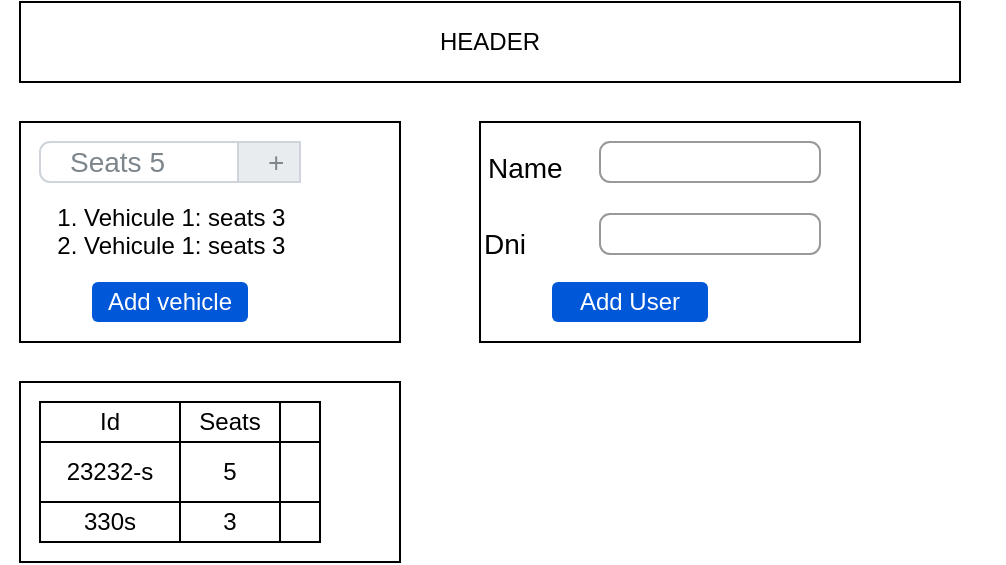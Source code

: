 <mxfile version="21.6.1" type="device" pages="3">
  <diagram name="Without Vehicles" id="J9FV5Q-yKzsRiNsetoC9">
    <mxGraphModel dx="954" dy="1843" grid="1" gridSize="10" guides="1" tooltips="1" connect="1" arrows="1" fold="1" page="1" pageScale="1" pageWidth="827" pageHeight="1169" math="0" shadow="0">
      <root>
        <mxCell id="0" />
        <mxCell id="1" parent="0" />
        <mxCell id="onoeZ1g3Xp7_SJiUdCTr-1" value="HEADER" style="rounded=0;whiteSpace=wrap;html=1;" parent="1" vertex="1">
          <mxGeometry x="160" y="-600" width="470" height="40" as="geometry" />
        </mxCell>
        <mxCell id="onoeZ1g3Xp7_SJiUdCTr-9" value="" style="rounded=0;whiteSpace=wrap;html=1;" parent="1" vertex="1">
          <mxGeometry x="160" y="-540" width="190" height="110" as="geometry" />
        </mxCell>
        <mxCell id="onoeZ1g3Xp7_SJiUdCTr-7" value="&lt;ol&gt;&lt;li&gt;Vehicule 1: seats 3&lt;/li&gt;&lt;li style=&quot;border-color: var(--border-color);&quot;&gt;Vehicule 1: seats 3&lt;/li&gt;&lt;/ol&gt;&lt;div&gt;&lt;br&gt;&lt;/div&gt;" style="text;strokeColor=none;fillColor=none;html=1;whiteSpace=wrap;verticalAlign=middle;overflow=hidden;" parent="1" vertex="1">
          <mxGeometry x="150" y="-518" width="150" height="80" as="geometry" />
        </mxCell>
        <mxCell id="onoeZ1g3Xp7_SJiUdCTr-10" value="Add vehicle" style="rounded=1;fillColor=#0057D8;strokeColor=none;html=1;whiteSpace=wrap;fontColor=#ffffff;align=center;verticalAlign=middle;fontStyle=0;fontSize=12;sketch=0;" parent="1" vertex="1">
          <mxGeometry x="196" y="-460" width="78" height="20" as="geometry" />
        </mxCell>
        <mxCell id="0WwJXNH-C8v5sjkh_pXM-1" value="" style="rounded=0;whiteSpace=wrap;html=1;" parent="1" vertex="1">
          <mxGeometry x="160" y="-410" width="190" height="90" as="geometry" />
        </mxCell>
        <mxCell id="0WwJXNH-C8v5sjkh_pXM-2" value="Seats 5" style="html=1;shadow=0;dashed=0;shape=mxgraph.bootstrap.rrect;rSize=5;strokeColor=#CED4DA;html=1;whiteSpace=wrap;fillColor=#FFFFFF;fontColor=#7D868C;align=left;spacing=15;fontSize=14;" parent="1" vertex="1">
          <mxGeometry x="170" y="-530" width="130" height="20" as="geometry" />
        </mxCell>
        <mxCell id="0WwJXNH-C8v5sjkh_pXM-3" value="+&amp;nbsp;" style="html=1;shadow=0;dashed=0;strokeColor=#CED4DA;gradientColor=inherit;fontColor=inherit;fillColor=#E9ECEF;rSize=5;perimeter=none;whiteSpace=wrap;resizeHeight=1;fontSize=14;align=left;spacing=15;" parent="0WwJXNH-C8v5sjkh_pXM-2" vertex="1">
          <mxGeometry x="1" width="31" height="20" relative="1" as="geometry">
            <mxPoint x="-31" as="offset" />
          </mxGeometry>
        </mxCell>
        <mxCell id="0WwJXNH-C8v5sjkh_pXM-20" value="" style="childLayout=tableLayout;recursiveResize=0;shadow=0;fillColor=none;" parent="1" vertex="1">
          <mxGeometry x="170" y="-400" width="140" height="70" as="geometry" />
        </mxCell>
        <mxCell id="0WwJXNH-C8v5sjkh_pXM-21" value="" style="shape=tableRow;horizontal=0;startSize=0;swimlaneHead=0;swimlaneBody=0;top=0;left=0;bottom=0;right=0;dropTarget=0;collapsible=0;recursiveResize=0;expand=0;fontStyle=0;fillColor=none;strokeColor=inherit;" parent="0WwJXNH-C8v5sjkh_pXM-20" vertex="1">
          <mxGeometry width="140" height="20" as="geometry" />
        </mxCell>
        <mxCell id="0WwJXNH-C8v5sjkh_pXM-22" value="Id" style="connectable=0;recursiveResize=0;strokeColor=inherit;fillColor=none;align=center;whiteSpace=wrap;html=1;" parent="0WwJXNH-C8v5sjkh_pXM-21" vertex="1">
          <mxGeometry width="70" height="20" as="geometry">
            <mxRectangle width="70" height="20" as="alternateBounds" />
          </mxGeometry>
        </mxCell>
        <mxCell id="0WwJXNH-C8v5sjkh_pXM-23" value="Seats" style="connectable=0;recursiveResize=0;strokeColor=inherit;fillColor=none;align=center;whiteSpace=wrap;html=1;" parent="0WwJXNH-C8v5sjkh_pXM-21" vertex="1">
          <mxGeometry x="70" width="50" height="20" as="geometry">
            <mxRectangle width="50" height="20" as="alternateBounds" />
          </mxGeometry>
        </mxCell>
        <mxCell id="0WwJXNH-C8v5sjkh_pXM-24" value="" style="connectable=0;recursiveResize=0;strokeColor=inherit;fillColor=none;align=center;whiteSpace=wrap;html=1;" parent="0WwJXNH-C8v5sjkh_pXM-21" vertex="1">
          <mxGeometry x="120" width="20" height="20" as="geometry">
            <mxRectangle width="20" height="20" as="alternateBounds" />
          </mxGeometry>
        </mxCell>
        <mxCell id="0WwJXNH-C8v5sjkh_pXM-25" style="shape=tableRow;horizontal=0;startSize=0;swimlaneHead=0;swimlaneBody=0;top=0;left=0;bottom=0;right=0;dropTarget=0;collapsible=0;recursiveResize=0;expand=0;fontStyle=0;fillColor=none;strokeColor=inherit;" parent="0WwJXNH-C8v5sjkh_pXM-20" vertex="1">
          <mxGeometry y="20" width="140" height="30" as="geometry" />
        </mxCell>
        <mxCell id="0WwJXNH-C8v5sjkh_pXM-26" value="23232-s" style="connectable=0;recursiveResize=0;strokeColor=inherit;fillColor=none;align=center;whiteSpace=wrap;html=1;" parent="0WwJXNH-C8v5sjkh_pXM-25" vertex="1">
          <mxGeometry width="70" height="30" as="geometry">
            <mxRectangle width="70" height="30" as="alternateBounds" />
          </mxGeometry>
        </mxCell>
        <mxCell id="0WwJXNH-C8v5sjkh_pXM-27" value="5" style="connectable=0;recursiveResize=0;strokeColor=inherit;fillColor=none;align=center;whiteSpace=wrap;html=1;" parent="0WwJXNH-C8v5sjkh_pXM-25" vertex="1">
          <mxGeometry x="70" width="50" height="30" as="geometry">
            <mxRectangle width="50" height="30" as="alternateBounds" />
          </mxGeometry>
        </mxCell>
        <mxCell id="0WwJXNH-C8v5sjkh_pXM-28" value="" style="connectable=0;recursiveResize=0;strokeColor=inherit;fillColor=none;align=center;whiteSpace=wrap;html=1;" parent="0WwJXNH-C8v5sjkh_pXM-25" vertex="1">
          <mxGeometry x="120" width="20" height="30" as="geometry">
            <mxRectangle width="20" height="30" as="alternateBounds" />
          </mxGeometry>
        </mxCell>
        <mxCell id="0WwJXNH-C8v5sjkh_pXM-29" style="shape=tableRow;horizontal=0;startSize=0;swimlaneHead=0;swimlaneBody=0;top=0;left=0;bottom=0;right=0;dropTarget=0;collapsible=0;recursiveResize=0;expand=0;fontStyle=0;fillColor=none;strokeColor=inherit;" parent="0WwJXNH-C8v5sjkh_pXM-20" vertex="1">
          <mxGeometry y="50" width="140" height="20" as="geometry" />
        </mxCell>
        <mxCell id="0WwJXNH-C8v5sjkh_pXM-30" value="330s" style="connectable=0;recursiveResize=0;strokeColor=inherit;fillColor=none;align=center;whiteSpace=wrap;html=1;" parent="0WwJXNH-C8v5sjkh_pXM-29" vertex="1">
          <mxGeometry width="70" height="20" as="geometry">
            <mxRectangle width="70" height="20" as="alternateBounds" />
          </mxGeometry>
        </mxCell>
        <mxCell id="0WwJXNH-C8v5sjkh_pXM-31" value="3" style="connectable=0;recursiveResize=0;strokeColor=inherit;fillColor=none;align=center;whiteSpace=wrap;html=1;" parent="0WwJXNH-C8v5sjkh_pXM-29" vertex="1">
          <mxGeometry x="70" width="50" height="20" as="geometry">
            <mxRectangle width="50" height="20" as="alternateBounds" />
          </mxGeometry>
        </mxCell>
        <mxCell id="0WwJXNH-C8v5sjkh_pXM-32" value="" style="connectable=0;recursiveResize=0;strokeColor=inherit;fillColor=none;align=center;whiteSpace=wrap;html=1;" parent="0WwJXNH-C8v5sjkh_pXM-29" vertex="1">
          <mxGeometry x="120" width="20" height="20" as="geometry">
            <mxRectangle width="20" height="20" as="alternateBounds" />
          </mxGeometry>
        </mxCell>
        <mxCell id="0WwJXNH-C8v5sjkh_pXM-49" value="" style="rounded=0;whiteSpace=wrap;html=1;" parent="1" vertex="1">
          <mxGeometry x="390" y="-540" width="190" height="110" as="geometry" />
        </mxCell>
        <mxCell id="0WwJXNH-C8v5sjkh_pXM-51" value="Add User" style="rounded=1;fillColor=#0057D8;strokeColor=none;html=1;whiteSpace=wrap;fontColor=#ffffff;align=center;verticalAlign=middle;fontStyle=0;fontSize=12;sketch=0;" parent="1" vertex="1">
          <mxGeometry x="426" y="-460" width="78" height="20" as="geometry" />
        </mxCell>
        <mxCell id="0WwJXNH-C8v5sjkh_pXM-56" value="Name" style="fillColor=none;strokeColor=none;align=left;fontSize=14;" parent="1" vertex="1">
          <mxGeometry width="260" height="40" relative="1" as="geometry">
            <mxPoint x="392" y="-538" as="offset" />
          </mxGeometry>
        </mxCell>
        <mxCell id="0WwJXNH-C8v5sjkh_pXM-57" value="" style="html=1;shadow=0;dashed=0;shape=mxgraph.bootstrap.rrect;rSize=5;fillColor=none;strokeColor=#999999;align=left;spacing=15;fontSize=14;fontColor=#6C767D;" parent="1" vertex="1">
          <mxGeometry width="110" height="20" relative="1" as="geometry">
            <mxPoint x="450" y="-530" as="offset" />
          </mxGeometry>
        </mxCell>
        <mxCell id="0WwJXNH-C8v5sjkh_pXM-63" value="Dni" style="fillColor=none;strokeColor=none;align=left;fontSize=14;" parent="1" vertex="1">
          <mxGeometry x="390" y="-500" width="260" height="40" as="geometry" />
        </mxCell>
        <mxCell id="0WwJXNH-C8v5sjkh_pXM-64" value="" style="html=1;shadow=0;dashed=0;shape=mxgraph.bootstrap.rrect;rSize=5;fillColor=none;strokeColor=#999999;align=left;spacing=15;fontSize=14;fontColor=#6C767D;" parent="1" vertex="1">
          <mxGeometry x="450" y="-494" width="110" height="20" as="geometry" />
        </mxCell>
      </root>
    </mxGraphModel>
  </diagram>
  <diagram id="tteUqQGXgHDEBeUutE8B" name="Vehicles">
    <mxGraphModel dx="954" dy="1843" grid="1" gridSize="10" guides="1" tooltips="1" connect="1" arrows="1" fold="1" page="1" pageScale="1" pageWidth="827" pageHeight="1169" math="0" shadow="0">
      <root>
        <mxCell id="0" />
        <mxCell id="1" parent="0" />
        <mxCell id="gwULTbV4L06iyOphAb6I-1" value="HEADER" style="rounded=0;whiteSpace=wrap;html=1;" parent="1" vertex="1">
          <mxGeometry x="160" y="-600" width="470" height="40" as="geometry" />
        </mxCell>
        <mxCell id="gwULTbV4L06iyOphAb6I-5" value="" style="rounded=0;whiteSpace=wrap;html=1;" parent="1" vertex="1">
          <mxGeometry x="160" y="-538" width="190" height="90" as="geometry" />
        </mxCell>
        <mxCell id="gwULTbV4L06iyOphAb6I-8" value="" style="childLayout=tableLayout;recursiveResize=0;shadow=0;fillColor=none;" parent="1" vertex="1">
          <mxGeometry x="170" y="-528" width="140" height="70" as="geometry" />
        </mxCell>
        <mxCell id="gwULTbV4L06iyOphAb6I-9" value="" style="shape=tableRow;horizontal=0;startSize=0;swimlaneHead=0;swimlaneBody=0;top=0;left=0;bottom=0;right=0;dropTarget=0;collapsible=0;recursiveResize=0;expand=0;fontStyle=0;fillColor=none;strokeColor=inherit;" parent="gwULTbV4L06iyOphAb6I-8" vertex="1">
          <mxGeometry width="140" height="20" as="geometry" />
        </mxCell>
        <mxCell id="gwULTbV4L06iyOphAb6I-10" value="Id" style="connectable=0;recursiveResize=0;strokeColor=inherit;fillColor=none;align=center;whiteSpace=wrap;html=1;" parent="gwULTbV4L06iyOphAb6I-9" vertex="1">
          <mxGeometry width="70" height="20" as="geometry">
            <mxRectangle width="70" height="20" as="alternateBounds" />
          </mxGeometry>
        </mxCell>
        <mxCell id="gwULTbV4L06iyOphAb6I-11" value="Seats" style="connectable=0;recursiveResize=0;strokeColor=inherit;fillColor=none;align=center;whiteSpace=wrap;html=1;" parent="gwULTbV4L06iyOphAb6I-9" vertex="1">
          <mxGeometry x="70" width="50" height="20" as="geometry">
            <mxRectangle width="50" height="20" as="alternateBounds" />
          </mxGeometry>
        </mxCell>
        <mxCell id="gwULTbV4L06iyOphAb6I-12" value="" style="connectable=0;recursiveResize=0;strokeColor=inherit;fillColor=none;align=center;whiteSpace=wrap;html=1;" parent="gwULTbV4L06iyOphAb6I-9" vertex="1">
          <mxGeometry x="120" width="20" height="20" as="geometry">
            <mxRectangle width="20" height="20" as="alternateBounds" />
          </mxGeometry>
        </mxCell>
        <mxCell id="gwULTbV4L06iyOphAb6I-13" style="shape=tableRow;horizontal=0;startSize=0;swimlaneHead=0;swimlaneBody=0;top=0;left=0;bottom=0;right=0;dropTarget=0;collapsible=0;recursiveResize=0;expand=0;fontStyle=0;fillColor=none;strokeColor=inherit;" parent="gwULTbV4L06iyOphAb6I-8" vertex="1">
          <mxGeometry y="20" width="140" height="30" as="geometry" />
        </mxCell>
        <mxCell id="gwULTbV4L06iyOphAb6I-14" value="23232-s" style="connectable=0;recursiveResize=0;strokeColor=inherit;fillColor=none;align=center;whiteSpace=wrap;html=1;" parent="gwULTbV4L06iyOphAb6I-13" vertex="1">
          <mxGeometry width="70" height="30" as="geometry">
            <mxRectangle width="70" height="30" as="alternateBounds" />
          </mxGeometry>
        </mxCell>
        <mxCell id="gwULTbV4L06iyOphAb6I-15" value="5" style="connectable=0;recursiveResize=0;strokeColor=inherit;fillColor=none;align=center;whiteSpace=wrap;html=1;" parent="gwULTbV4L06iyOphAb6I-13" vertex="1">
          <mxGeometry x="70" width="50" height="30" as="geometry">
            <mxRectangle width="50" height="30" as="alternateBounds" />
          </mxGeometry>
        </mxCell>
        <mxCell id="gwULTbV4L06iyOphAb6I-16" value="" style="connectable=0;recursiveResize=0;strokeColor=inherit;fillColor=none;align=center;whiteSpace=wrap;html=1;" parent="gwULTbV4L06iyOphAb6I-13" vertex="1">
          <mxGeometry x="120" width="20" height="30" as="geometry">
            <mxRectangle width="20" height="30" as="alternateBounds" />
          </mxGeometry>
        </mxCell>
        <mxCell id="gwULTbV4L06iyOphAb6I-17" style="shape=tableRow;horizontal=0;startSize=0;swimlaneHead=0;swimlaneBody=0;top=0;left=0;bottom=0;right=0;dropTarget=0;collapsible=0;recursiveResize=0;expand=0;fontStyle=0;fillColor=none;strokeColor=inherit;" parent="gwULTbV4L06iyOphAb6I-8" vertex="1">
          <mxGeometry y="50" width="140" height="20" as="geometry" />
        </mxCell>
        <mxCell id="gwULTbV4L06iyOphAb6I-18" value="330s" style="connectable=0;recursiveResize=0;strokeColor=inherit;fillColor=none;align=center;whiteSpace=wrap;html=1;" parent="gwULTbV4L06iyOphAb6I-17" vertex="1">
          <mxGeometry width="70" height="20" as="geometry">
            <mxRectangle width="70" height="20" as="alternateBounds" />
          </mxGeometry>
        </mxCell>
        <mxCell id="gwULTbV4L06iyOphAb6I-19" value="3" style="connectable=0;recursiveResize=0;strokeColor=inherit;fillColor=none;align=center;whiteSpace=wrap;html=1;" parent="gwULTbV4L06iyOphAb6I-17" vertex="1">
          <mxGeometry x="70" width="50" height="20" as="geometry">
            <mxRectangle width="50" height="20" as="alternateBounds" />
          </mxGeometry>
        </mxCell>
        <mxCell id="gwULTbV4L06iyOphAb6I-20" value="" style="connectable=0;recursiveResize=0;strokeColor=inherit;fillColor=none;align=center;whiteSpace=wrap;html=1;" parent="gwULTbV4L06iyOphAb6I-17" vertex="1">
          <mxGeometry x="120" width="20" height="20" as="geometry">
            <mxRectangle width="20" height="20" as="alternateBounds" />
          </mxGeometry>
        </mxCell>
        <mxCell id="gwULTbV4L06iyOphAb6I-21" value="" style="rounded=0;whiteSpace=wrap;html=1;" parent="1" vertex="1">
          <mxGeometry x="390" y="-540" width="190" height="110" as="geometry" />
        </mxCell>
        <mxCell id="gwULTbV4L06iyOphAb6I-22" value="Add User" style="rounded=1;fillColor=#0057D8;strokeColor=none;html=1;whiteSpace=wrap;fontColor=#ffffff;align=center;verticalAlign=middle;fontStyle=0;fontSize=12;sketch=0;" parent="1" vertex="1">
          <mxGeometry x="426" y="-460" width="78" height="20" as="geometry" />
        </mxCell>
        <mxCell id="gwULTbV4L06iyOphAb6I-23" value="Name" style="fillColor=none;strokeColor=none;align=left;fontSize=14;" parent="1" vertex="1">
          <mxGeometry x="399" y="-538" width="260" height="40" as="geometry" />
        </mxCell>
        <mxCell id="gwULTbV4L06iyOphAb6I-24" value="" style="html=1;shadow=0;dashed=0;shape=mxgraph.bootstrap.rrect;rSize=5;fillColor=none;strokeColor=#999999;align=left;spacing=15;fontSize=14;fontColor=#6C767D;" parent="1" vertex="1">
          <mxGeometry x="450" y="-530" width="110" height="20" as="geometry" />
        </mxCell>
        <mxCell id="gwULTbV4L06iyOphAb6I-25" value="Dni" style="fillColor=none;strokeColor=none;align=left;fontSize=14;" parent="1" vertex="1">
          <mxGeometry x="402" y="-500" width="260" height="40" as="geometry" />
        </mxCell>
        <mxCell id="gwULTbV4L06iyOphAb6I-26" value="" style="html=1;shadow=0;dashed=0;shape=mxgraph.bootstrap.rrect;rSize=5;fillColor=none;strokeColor=#999999;align=left;spacing=15;fontSize=14;fontColor=#6C767D;" parent="1" vertex="1">
          <mxGeometry x="450" y="-494" width="110" height="20" as="geometry" />
        </mxCell>
        <mxCell id="7nksNQtegdlZKZPUjJCk-1" value="" style="rounded=0;whiteSpace=wrap;html=1;" vertex="1" parent="1">
          <mxGeometry x="160" y="-420" width="190" height="90" as="geometry" />
        </mxCell>
        <mxCell id="7nksNQtegdlZKZPUjJCk-2" value="" style="childLayout=tableLayout;recursiveResize=0;shadow=0;fillColor=none;" vertex="1" parent="1">
          <mxGeometry x="170" y="-410" width="140" height="70" as="geometry" />
        </mxCell>
        <mxCell id="7nksNQtegdlZKZPUjJCk-3" value="" style="shape=tableRow;horizontal=0;startSize=0;swimlaneHead=0;swimlaneBody=0;top=0;left=0;bottom=0;right=0;dropTarget=0;collapsible=0;recursiveResize=0;expand=0;fontStyle=0;fillColor=none;strokeColor=inherit;" vertex="1" parent="7nksNQtegdlZKZPUjJCk-2">
          <mxGeometry width="140" height="20" as="geometry" />
        </mxCell>
        <mxCell id="7nksNQtegdlZKZPUjJCk-4" value="Id" style="connectable=0;recursiveResize=0;strokeColor=inherit;fillColor=none;align=center;whiteSpace=wrap;html=1;" vertex="1" parent="7nksNQtegdlZKZPUjJCk-3">
          <mxGeometry width="70" height="20" as="geometry">
            <mxRectangle width="70" height="20" as="alternateBounds" />
          </mxGeometry>
        </mxCell>
        <mxCell id="7nksNQtegdlZKZPUjJCk-5" value="Seats" style="connectable=0;recursiveResize=0;strokeColor=inherit;fillColor=none;align=center;whiteSpace=wrap;html=1;" vertex="1" parent="7nksNQtegdlZKZPUjJCk-3">
          <mxGeometry x="70" width="50" height="20" as="geometry">
            <mxRectangle width="50" height="20" as="alternateBounds" />
          </mxGeometry>
        </mxCell>
        <mxCell id="7nksNQtegdlZKZPUjJCk-6" value="" style="connectable=0;recursiveResize=0;strokeColor=inherit;fillColor=none;align=center;whiteSpace=wrap;html=1;" vertex="1" parent="7nksNQtegdlZKZPUjJCk-3">
          <mxGeometry x="120" width="20" height="20" as="geometry">
            <mxRectangle width="20" height="20" as="alternateBounds" />
          </mxGeometry>
        </mxCell>
        <mxCell id="7nksNQtegdlZKZPUjJCk-7" style="shape=tableRow;horizontal=0;startSize=0;swimlaneHead=0;swimlaneBody=0;top=0;left=0;bottom=0;right=0;dropTarget=0;collapsible=0;recursiveResize=0;expand=0;fontStyle=0;fillColor=none;strokeColor=inherit;" vertex="1" parent="7nksNQtegdlZKZPUjJCk-2">
          <mxGeometry y="20" width="140" height="30" as="geometry" />
        </mxCell>
        <mxCell id="7nksNQtegdlZKZPUjJCk-8" value="23232-s" style="connectable=0;recursiveResize=0;strokeColor=inherit;fillColor=none;align=center;whiteSpace=wrap;html=1;" vertex="1" parent="7nksNQtegdlZKZPUjJCk-7">
          <mxGeometry width="70" height="30" as="geometry">
            <mxRectangle width="70" height="30" as="alternateBounds" />
          </mxGeometry>
        </mxCell>
        <mxCell id="7nksNQtegdlZKZPUjJCk-9" value="5" style="connectable=0;recursiveResize=0;strokeColor=inherit;fillColor=none;align=center;whiteSpace=wrap;html=1;" vertex="1" parent="7nksNQtegdlZKZPUjJCk-7">
          <mxGeometry x="70" width="50" height="30" as="geometry">
            <mxRectangle width="50" height="30" as="alternateBounds" />
          </mxGeometry>
        </mxCell>
        <mxCell id="7nksNQtegdlZKZPUjJCk-10" value="" style="connectable=0;recursiveResize=0;strokeColor=inherit;fillColor=none;align=center;whiteSpace=wrap;html=1;" vertex="1" parent="7nksNQtegdlZKZPUjJCk-7">
          <mxGeometry x="120" width="20" height="30" as="geometry">
            <mxRectangle width="20" height="30" as="alternateBounds" />
          </mxGeometry>
        </mxCell>
        <mxCell id="7nksNQtegdlZKZPUjJCk-11" style="shape=tableRow;horizontal=0;startSize=0;swimlaneHead=0;swimlaneBody=0;top=0;left=0;bottom=0;right=0;dropTarget=0;collapsible=0;recursiveResize=0;expand=0;fontStyle=0;fillColor=none;strokeColor=inherit;" vertex="1" parent="7nksNQtegdlZKZPUjJCk-2">
          <mxGeometry y="50" width="140" height="20" as="geometry" />
        </mxCell>
        <mxCell id="7nksNQtegdlZKZPUjJCk-12" value="330s" style="connectable=0;recursiveResize=0;strokeColor=inherit;fillColor=none;align=center;whiteSpace=wrap;html=1;" vertex="1" parent="7nksNQtegdlZKZPUjJCk-11">
          <mxGeometry width="70" height="20" as="geometry">
            <mxRectangle width="70" height="20" as="alternateBounds" />
          </mxGeometry>
        </mxCell>
        <mxCell id="7nksNQtegdlZKZPUjJCk-13" value="3" style="connectable=0;recursiveResize=0;strokeColor=inherit;fillColor=none;align=center;whiteSpace=wrap;html=1;" vertex="1" parent="7nksNQtegdlZKZPUjJCk-11">
          <mxGeometry x="70" width="50" height="20" as="geometry">
            <mxRectangle width="50" height="20" as="alternateBounds" />
          </mxGeometry>
        </mxCell>
        <mxCell id="7nksNQtegdlZKZPUjJCk-14" value="" style="connectable=0;recursiveResize=0;strokeColor=inherit;fillColor=none;align=center;whiteSpace=wrap;html=1;" vertex="1" parent="7nksNQtegdlZKZPUjJCk-11">
          <mxGeometry x="120" width="20" height="20" as="geometry">
            <mxRectangle width="20" height="20" as="alternateBounds" />
          </mxGeometry>
        </mxCell>
      </root>
    </mxGraphModel>
  </diagram>
  <diagram id="sqCMHScJ9uI-sFJ8V6JY" name="Carmen option">
    <mxGraphModel dx="954" dy="1843" grid="1" gridSize="10" guides="1" tooltips="1" connect="1" arrows="1" fold="1" page="1" pageScale="1" pageWidth="827" pageHeight="1169" math="0" shadow="0">
      <root>
        <mxCell id="0" />
        <mxCell id="1" parent="0" />
        <mxCell id="Rhu1fyq4qQlrlemxsFGn-1" value="HEADER" style="rounded=0;whiteSpace=wrap;html=1;" vertex="1" parent="1">
          <mxGeometry x="160" y="-600" width="470" height="40" as="geometry" />
        </mxCell>
        <mxCell id="Rhu1fyq4qQlrlemxsFGn-2" value="" style="rounded=0;whiteSpace=wrap;html=1;" vertex="1" parent="1">
          <mxGeometry x="160" y="-540" width="190" height="110" as="geometry" />
        </mxCell>
        <mxCell id="Rhu1fyq4qQlrlemxsFGn-3" value="&lt;ol&gt;&lt;li&gt;Vehicule 1: seats 3&lt;/li&gt;&lt;li style=&quot;border-color: var(--border-color);&quot;&gt;Vehicule 1: seats 3&lt;/li&gt;&lt;/ol&gt;&lt;div&gt;&lt;br&gt;&lt;/div&gt;" style="text;strokeColor=none;fillColor=none;html=1;whiteSpace=wrap;verticalAlign=middle;overflow=hidden;" vertex="1" parent="1">
          <mxGeometry x="150" y="-518" width="150" height="80" as="geometry" />
        </mxCell>
        <mxCell id="Rhu1fyq4qQlrlemxsFGn-4" value="Add vehicle" style="rounded=1;fillColor=#0057D8;strokeColor=none;html=1;whiteSpace=wrap;fontColor=#ffffff;align=center;verticalAlign=middle;fontStyle=0;fontSize=12;sketch=0;" vertex="1" parent="1">
          <mxGeometry x="196" y="-460" width="78" height="20" as="geometry" />
        </mxCell>
        <mxCell id="Rhu1fyq4qQlrlemxsFGn-6" value="Seats 5" style="html=1;shadow=0;dashed=0;shape=mxgraph.bootstrap.rrect;rSize=5;strokeColor=#CED4DA;html=1;whiteSpace=wrap;fillColor=#FFFFFF;fontColor=#7D868C;align=left;spacing=15;fontSize=14;" vertex="1" parent="1">
          <mxGeometry x="170" y="-530" width="130" height="20" as="geometry" />
        </mxCell>
        <mxCell id="Rhu1fyq4qQlrlemxsFGn-7" value="+&amp;nbsp;" style="html=1;shadow=0;dashed=0;strokeColor=#CED4DA;gradientColor=inherit;fontColor=inherit;fillColor=#E9ECEF;rSize=5;perimeter=none;whiteSpace=wrap;resizeHeight=1;fontSize=14;align=left;spacing=15;" vertex="1" parent="Rhu1fyq4qQlrlemxsFGn-6">
          <mxGeometry x="1" width="31" height="20" relative="1" as="geometry">
            <mxPoint x="-31" as="offset" />
          </mxGeometry>
        </mxCell>
        <mxCell id="Rhu1fyq4qQlrlemxsFGn-27" value="" style="rounded=0;whiteSpace=wrap;html=1;" vertex="1" parent="1">
          <mxGeometry x="10" y="-400" width="740" height="30" as="geometry" />
        </mxCell>
        <mxCell id="Rhu1fyq4qQlrlemxsFGn-28" value="HEADER" style="rounded=0;whiteSpace=wrap;html=1;" vertex="1" parent="1">
          <mxGeometry x="170" y="-340" width="470" height="40" as="geometry" />
        </mxCell>
        <mxCell id="Rhu1fyq4qQlrlemxsFGn-32" value="" style="rounded=0;whiteSpace=wrap;html=1;" vertex="1" parent="1">
          <mxGeometry x="460" y="-278" width="190" height="90" as="geometry" />
        </mxCell>
        <mxCell id="Rhu1fyq4qQlrlemxsFGn-35" value="" style="childLayout=tableLayout;recursiveResize=0;shadow=0;fillColor=none;" vertex="1" parent="1">
          <mxGeometry x="470" y="-268" width="140" height="70" as="geometry" />
        </mxCell>
        <mxCell id="Rhu1fyq4qQlrlemxsFGn-36" value="" style="shape=tableRow;horizontal=0;startSize=0;swimlaneHead=0;swimlaneBody=0;top=0;left=0;bottom=0;right=0;dropTarget=0;collapsible=0;recursiveResize=0;expand=0;fontStyle=0;fillColor=none;strokeColor=inherit;" vertex="1" parent="Rhu1fyq4qQlrlemxsFGn-35">
          <mxGeometry width="140" height="20" as="geometry" />
        </mxCell>
        <mxCell id="Rhu1fyq4qQlrlemxsFGn-37" value="Id" style="connectable=0;recursiveResize=0;strokeColor=inherit;fillColor=none;align=center;whiteSpace=wrap;html=1;" vertex="1" parent="Rhu1fyq4qQlrlemxsFGn-36">
          <mxGeometry width="70" height="20" as="geometry">
            <mxRectangle width="70" height="20" as="alternateBounds" />
          </mxGeometry>
        </mxCell>
        <mxCell id="Rhu1fyq4qQlrlemxsFGn-38" value="Seats" style="connectable=0;recursiveResize=0;strokeColor=inherit;fillColor=none;align=center;whiteSpace=wrap;html=1;" vertex="1" parent="Rhu1fyq4qQlrlemxsFGn-36">
          <mxGeometry x="70" width="50" height="20" as="geometry">
            <mxRectangle width="50" height="20" as="alternateBounds" />
          </mxGeometry>
        </mxCell>
        <mxCell id="Rhu1fyq4qQlrlemxsFGn-39" value="" style="connectable=0;recursiveResize=0;strokeColor=inherit;fillColor=none;align=center;whiteSpace=wrap;html=1;" vertex="1" parent="Rhu1fyq4qQlrlemxsFGn-36">
          <mxGeometry x="120" width="20" height="20" as="geometry">
            <mxRectangle width="20" height="20" as="alternateBounds" />
          </mxGeometry>
        </mxCell>
        <mxCell id="Rhu1fyq4qQlrlemxsFGn-40" style="shape=tableRow;horizontal=0;startSize=0;swimlaneHead=0;swimlaneBody=0;top=0;left=0;bottom=0;right=0;dropTarget=0;collapsible=0;recursiveResize=0;expand=0;fontStyle=0;fillColor=none;strokeColor=inherit;" vertex="1" parent="Rhu1fyq4qQlrlemxsFGn-35">
          <mxGeometry y="20" width="140" height="30" as="geometry" />
        </mxCell>
        <mxCell id="Rhu1fyq4qQlrlemxsFGn-41" value="23232-s" style="connectable=0;recursiveResize=0;strokeColor=inherit;fillColor=none;align=center;whiteSpace=wrap;html=1;" vertex="1" parent="Rhu1fyq4qQlrlemxsFGn-40">
          <mxGeometry width="70" height="30" as="geometry">
            <mxRectangle width="70" height="30" as="alternateBounds" />
          </mxGeometry>
        </mxCell>
        <mxCell id="Rhu1fyq4qQlrlemxsFGn-42" value="5" style="connectable=0;recursiveResize=0;strokeColor=inherit;fillColor=none;align=center;whiteSpace=wrap;html=1;" vertex="1" parent="Rhu1fyq4qQlrlemxsFGn-40">
          <mxGeometry x="70" width="50" height="30" as="geometry">
            <mxRectangle width="50" height="30" as="alternateBounds" />
          </mxGeometry>
        </mxCell>
        <mxCell id="Rhu1fyq4qQlrlemxsFGn-43" value="" style="connectable=0;recursiveResize=0;strokeColor=inherit;fillColor=none;align=center;whiteSpace=wrap;html=1;" vertex="1" parent="Rhu1fyq4qQlrlemxsFGn-40">
          <mxGeometry x="120" width="20" height="30" as="geometry">
            <mxRectangle width="20" height="30" as="alternateBounds" />
          </mxGeometry>
        </mxCell>
        <mxCell id="Rhu1fyq4qQlrlemxsFGn-44" style="shape=tableRow;horizontal=0;startSize=0;swimlaneHead=0;swimlaneBody=0;top=0;left=0;bottom=0;right=0;dropTarget=0;collapsible=0;recursiveResize=0;expand=0;fontStyle=0;fillColor=none;strokeColor=inherit;" vertex="1" parent="Rhu1fyq4qQlrlemxsFGn-35">
          <mxGeometry y="50" width="140" height="20" as="geometry" />
        </mxCell>
        <mxCell id="Rhu1fyq4qQlrlemxsFGn-45" value="330s" style="connectable=0;recursiveResize=0;strokeColor=inherit;fillColor=none;align=center;whiteSpace=wrap;html=1;" vertex="1" parent="Rhu1fyq4qQlrlemxsFGn-44">
          <mxGeometry width="70" height="20" as="geometry">
            <mxRectangle width="70" height="20" as="alternateBounds" />
          </mxGeometry>
        </mxCell>
        <mxCell id="Rhu1fyq4qQlrlemxsFGn-46" value="3" style="connectable=0;recursiveResize=0;strokeColor=inherit;fillColor=none;align=center;whiteSpace=wrap;html=1;" vertex="1" parent="Rhu1fyq4qQlrlemxsFGn-44">
          <mxGeometry x="70" width="50" height="20" as="geometry">
            <mxRectangle width="50" height="20" as="alternateBounds" />
          </mxGeometry>
        </mxCell>
        <mxCell id="Rhu1fyq4qQlrlemxsFGn-47" value="" style="connectable=0;recursiveResize=0;strokeColor=inherit;fillColor=none;align=center;whiteSpace=wrap;html=1;" vertex="1" parent="Rhu1fyq4qQlrlemxsFGn-44">
          <mxGeometry x="120" width="20" height="20" as="geometry">
            <mxRectangle width="20" height="20" as="alternateBounds" />
          </mxGeometry>
        </mxCell>
        <mxCell id="Rhu1fyq4qQlrlemxsFGn-48" value="" style="rounded=0;whiteSpace=wrap;html=1;" vertex="1" parent="1">
          <mxGeometry x="170" y="-290" width="190" height="110" as="geometry" />
        </mxCell>
        <mxCell id="Rhu1fyq4qQlrlemxsFGn-49" value="Add User" style="rounded=1;fillColor=#0057D8;strokeColor=none;html=1;whiteSpace=wrap;fontColor=#ffffff;align=center;verticalAlign=middle;fontStyle=0;fontSize=12;sketch=0;" vertex="1" parent="1">
          <mxGeometry x="206" y="-210" width="78" height="20" as="geometry" />
        </mxCell>
        <mxCell id="Rhu1fyq4qQlrlemxsFGn-50" value="Name" style="fillColor=none;strokeColor=none;align=left;fontSize=14;" vertex="1" parent="1">
          <mxGeometry x="180" y="-280" width="260" height="40" as="geometry" />
        </mxCell>
        <mxCell id="Rhu1fyq4qQlrlemxsFGn-51" value="" style="html=1;shadow=0;dashed=0;shape=mxgraph.bootstrap.rrect;rSize=5;fillColor=none;strokeColor=#999999;align=left;spacing=15;fontSize=14;fontColor=#6C767D;" vertex="1" parent="1">
          <mxGeometry x="230" y="-280" width="110" height="20" as="geometry" />
        </mxCell>
        <mxCell id="Rhu1fyq4qQlrlemxsFGn-52" value="Dni" style="fillColor=none;strokeColor=none;align=left;fontSize=14;" vertex="1" parent="1">
          <mxGeometry x="180" y="-252" width="260" height="40" as="geometry" />
        </mxCell>
        <mxCell id="Rhu1fyq4qQlrlemxsFGn-53" value="" style="html=1;shadow=0;dashed=0;shape=mxgraph.bootstrap.rrect;rSize=5;fillColor=none;strokeColor=#999999;align=left;spacing=15;fontSize=14;fontColor=#6C767D;" vertex="1" parent="1">
          <mxGeometry x="230" y="-244" width="110" height="20" as="geometry" />
        </mxCell>
        <mxCell id="Rhu1fyq4qQlrlemxsFGn-54" value="" style="rounded=0;whiteSpace=wrap;html=1;" vertex="1" parent="1">
          <mxGeometry x="160" y="-140" width="260" height="90" as="geometry" />
        </mxCell>
        <mxCell id="Rhu1fyq4qQlrlemxsFGn-55" value="" style="childLayout=tableLayout;recursiveResize=0;shadow=0;fillColor=none;" vertex="1" parent="1">
          <mxGeometry x="170" y="-130" width="200" height="70" as="geometry" />
        </mxCell>
        <mxCell id="Rhu1fyq4qQlrlemxsFGn-56" value="" style="shape=tableRow;horizontal=0;startSize=0;swimlaneHead=0;swimlaneBody=0;top=0;left=0;bottom=0;right=0;dropTarget=0;collapsible=0;recursiveResize=0;expand=0;fontStyle=0;fillColor=none;strokeColor=inherit;" vertex="1" parent="Rhu1fyq4qQlrlemxsFGn-55">
          <mxGeometry width="200" height="20" as="geometry" />
        </mxCell>
        <mxCell id="Rhu1fyq4qQlrlemxsFGn-57" value="Id" style="connectable=0;recursiveResize=0;strokeColor=inherit;fillColor=none;align=center;whiteSpace=wrap;html=1;" vertex="1" parent="Rhu1fyq4qQlrlemxsFGn-56">
          <mxGeometry width="70" height="20" as="geometry">
            <mxRectangle width="70" height="20" as="alternateBounds" />
          </mxGeometry>
        </mxCell>
        <mxCell id="Rhu1fyq4qQlrlemxsFGn-58" value="Nombre" style="connectable=0;recursiveResize=0;strokeColor=inherit;fillColor=none;align=center;whiteSpace=wrap;html=1;" vertex="1" parent="Rhu1fyq4qQlrlemxsFGn-56">
          <mxGeometry x="70" width="50" height="20" as="geometry">
            <mxRectangle width="50" height="20" as="alternateBounds" />
          </mxGeometry>
        </mxCell>
        <mxCell id="Rhu1fyq4qQlrlemxsFGn-59" value="Rent" style="connectable=0;recursiveResize=0;strokeColor=inherit;fillColor=none;align=center;whiteSpace=wrap;html=1;" vertex="1" parent="Rhu1fyq4qQlrlemxsFGn-56">
          <mxGeometry x="120" width="80" height="20" as="geometry">
            <mxRectangle width="80" height="20" as="alternateBounds" />
          </mxGeometry>
        </mxCell>
        <mxCell id="Rhu1fyq4qQlrlemxsFGn-60" style="shape=tableRow;horizontal=0;startSize=0;swimlaneHead=0;swimlaneBody=0;top=0;left=0;bottom=0;right=0;dropTarget=0;collapsible=0;recursiveResize=0;expand=0;fontStyle=0;fillColor=none;strokeColor=inherit;" vertex="1" parent="Rhu1fyq4qQlrlemxsFGn-55">
          <mxGeometry y="20" width="200" height="30" as="geometry" />
        </mxCell>
        <mxCell id="Rhu1fyq4qQlrlemxsFGn-61" value="23232-s" style="connectable=0;recursiveResize=0;strokeColor=inherit;fillColor=none;align=center;whiteSpace=wrap;html=1;" vertex="1" parent="Rhu1fyq4qQlrlemxsFGn-60">
          <mxGeometry width="70" height="30" as="geometry">
            <mxRectangle width="70" height="30" as="alternateBounds" />
          </mxGeometry>
        </mxCell>
        <mxCell id="Rhu1fyq4qQlrlemxsFGn-62" value="Jaua" style="connectable=0;recursiveResize=0;strokeColor=inherit;fillColor=none;align=center;whiteSpace=wrap;html=1;" vertex="1" parent="Rhu1fyq4qQlrlemxsFGn-60">
          <mxGeometry x="70" width="50" height="30" as="geometry">
            <mxRectangle width="50" height="30" as="alternateBounds" />
          </mxGeometry>
        </mxCell>
        <mxCell id="Rhu1fyq4qQlrlemxsFGn-63" value="3 seats" style="connectable=0;recursiveResize=0;strokeColor=inherit;fillColor=none;align=center;whiteSpace=wrap;html=1;" vertex="1" parent="Rhu1fyq4qQlrlemxsFGn-60">
          <mxGeometry x="120" width="80" height="30" as="geometry">
            <mxRectangle width="80" height="30" as="alternateBounds" />
          </mxGeometry>
        </mxCell>
        <mxCell id="Rhu1fyq4qQlrlemxsFGn-64" style="shape=tableRow;horizontal=0;startSize=0;swimlaneHead=0;swimlaneBody=0;top=0;left=0;bottom=0;right=0;dropTarget=0;collapsible=0;recursiveResize=0;expand=0;fontStyle=0;fillColor=none;strokeColor=inherit;" vertex="1" parent="Rhu1fyq4qQlrlemxsFGn-55">
          <mxGeometry y="50" width="200" height="20" as="geometry" />
        </mxCell>
        <mxCell id="Rhu1fyq4qQlrlemxsFGn-65" value="330s" style="connectable=0;recursiveResize=0;strokeColor=inherit;fillColor=none;align=center;whiteSpace=wrap;html=1;" vertex="1" parent="Rhu1fyq4qQlrlemxsFGn-64">
          <mxGeometry width="70" height="20" as="geometry">
            <mxRectangle width="70" height="20" as="alternateBounds" />
          </mxGeometry>
        </mxCell>
        <mxCell id="Rhu1fyq4qQlrlemxsFGn-66" value="3" style="connectable=0;recursiveResize=0;strokeColor=inherit;fillColor=none;align=center;whiteSpace=wrap;html=1;" vertex="1" parent="Rhu1fyq4qQlrlemxsFGn-64">
          <mxGeometry x="70" width="50" height="20" as="geometry">
            <mxRectangle width="50" height="20" as="alternateBounds" />
          </mxGeometry>
        </mxCell>
        <mxCell id="Rhu1fyq4qQlrlemxsFGn-67" value="" style="connectable=0;recursiveResize=0;strokeColor=inherit;fillColor=none;align=center;whiteSpace=wrap;html=1;" vertex="1" parent="Rhu1fyq4qQlrlemxsFGn-64">
          <mxGeometry x="120" width="80" height="20" as="geometry">
            <mxRectangle width="80" height="20" as="alternateBounds" />
          </mxGeometry>
        </mxCell>
        <mxCell id="Rhu1fyq4qQlrlemxsFGn-68" value="Rentas" style="rounded=0;whiteSpace=wrap;html=1;" vertex="1" parent="1">
          <mxGeometry x="160" y="20" width="520" height="50" as="geometry" />
        </mxCell>
        <mxCell id="Rhu1fyq4qQlrlemxsFGn-69" value="" style="childLayout=tableLayout;recursiveResize=0;shadow=0;fillColor=none;" vertex="1" parent="1">
          <mxGeometry x="160" y="100" width="140" height="70" as="geometry" />
        </mxCell>
        <mxCell id="Rhu1fyq4qQlrlemxsFGn-70" value="" style="shape=tableRow;horizontal=0;startSize=0;swimlaneHead=0;swimlaneBody=0;top=0;left=0;bottom=0;right=0;dropTarget=0;collapsible=0;recursiveResize=0;expand=0;fontStyle=0;fillColor=none;strokeColor=inherit;" vertex="1" parent="Rhu1fyq4qQlrlemxsFGn-69">
          <mxGeometry width="140" height="20" as="geometry" />
        </mxCell>
        <mxCell id="Rhu1fyq4qQlrlemxsFGn-71" value="Id" style="connectable=0;recursiveResize=0;strokeColor=inherit;fillColor=none;align=center;whiteSpace=wrap;html=1;" vertex="1" parent="Rhu1fyq4qQlrlemxsFGn-70">
          <mxGeometry width="70" height="20" as="geometry">
            <mxRectangle width="70" height="20" as="alternateBounds" />
          </mxGeometry>
        </mxCell>
        <mxCell id="Rhu1fyq4qQlrlemxsFGn-72" value="Seats" style="connectable=0;recursiveResize=0;strokeColor=inherit;fillColor=none;align=center;whiteSpace=wrap;html=1;" vertex="1" parent="Rhu1fyq4qQlrlemxsFGn-70">
          <mxGeometry x="70" width="50" height="20" as="geometry">
            <mxRectangle width="50" height="20" as="alternateBounds" />
          </mxGeometry>
        </mxCell>
        <mxCell id="Rhu1fyq4qQlrlemxsFGn-73" value="" style="connectable=0;recursiveResize=0;strokeColor=inherit;fillColor=none;align=center;whiteSpace=wrap;html=1;" vertex="1" parent="Rhu1fyq4qQlrlemxsFGn-70">
          <mxGeometry x="120" width="20" height="20" as="geometry">
            <mxRectangle width="20" height="20" as="alternateBounds" />
          </mxGeometry>
        </mxCell>
        <mxCell id="Rhu1fyq4qQlrlemxsFGn-74" style="shape=tableRow;horizontal=0;startSize=0;swimlaneHead=0;swimlaneBody=0;top=0;left=0;bottom=0;right=0;dropTarget=0;collapsible=0;recursiveResize=0;expand=0;fontStyle=0;fillColor=none;strokeColor=inherit;" vertex="1" parent="Rhu1fyq4qQlrlemxsFGn-69">
          <mxGeometry y="20" width="140" height="30" as="geometry" />
        </mxCell>
        <mxCell id="Rhu1fyq4qQlrlemxsFGn-75" value="23232-s" style="connectable=0;recursiveResize=0;strokeColor=inherit;fillColor=none;align=center;whiteSpace=wrap;html=1;" vertex="1" parent="Rhu1fyq4qQlrlemxsFGn-74">
          <mxGeometry width="70" height="30" as="geometry">
            <mxRectangle width="70" height="30" as="alternateBounds" />
          </mxGeometry>
        </mxCell>
        <mxCell id="Rhu1fyq4qQlrlemxsFGn-76" value="5" style="connectable=0;recursiveResize=0;strokeColor=inherit;fillColor=none;align=center;whiteSpace=wrap;html=1;" vertex="1" parent="Rhu1fyq4qQlrlemxsFGn-74">
          <mxGeometry x="70" width="50" height="30" as="geometry">
            <mxRectangle width="50" height="30" as="alternateBounds" />
          </mxGeometry>
        </mxCell>
        <mxCell id="Rhu1fyq4qQlrlemxsFGn-77" value="" style="connectable=0;recursiveResize=0;strokeColor=inherit;fillColor=none;align=center;whiteSpace=wrap;html=1;" vertex="1" parent="Rhu1fyq4qQlrlemxsFGn-74">
          <mxGeometry x="120" width="20" height="30" as="geometry">
            <mxRectangle width="20" height="30" as="alternateBounds" />
          </mxGeometry>
        </mxCell>
        <mxCell id="Rhu1fyq4qQlrlemxsFGn-78" style="shape=tableRow;horizontal=0;startSize=0;swimlaneHead=0;swimlaneBody=0;top=0;left=0;bottom=0;right=0;dropTarget=0;collapsible=0;recursiveResize=0;expand=0;fontStyle=0;fillColor=none;strokeColor=inherit;" vertex="1" parent="Rhu1fyq4qQlrlemxsFGn-69">
          <mxGeometry y="50" width="140" height="20" as="geometry" />
        </mxCell>
        <mxCell id="Rhu1fyq4qQlrlemxsFGn-79" value="330s" style="connectable=0;recursiveResize=0;strokeColor=inherit;fillColor=none;align=center;whiteSpace=wrap;html=1;" vertex="1" parent="Rhu1fyq4qQlrlemxsFGn-78">
          <mxGeometry width="70" height="20" as="geometry">
            <mxRectangle width="70" height="20" as="alternateBounds" />
          </mxGeometry>
        </mxCell>
        <mxCell id="Rhu1fyq4qQlrlemxsFGn-80" value="3" style="connectable=0;recursiveResize=0;strokeColor=inherit;fillColor=none;align=center;whiteSpace=wrap;html=1;" vertex="1" parent="Rhu1fyq4qQlrlemxsFGn-78">
          <mxGeometry x="70" width="50" height="20" as="geometry">
            <mxRectangle width="50" height="20" as="alternateBounds" />
          </mxGeometry>
        </mxCell>
        <mxCell id="Rhu1fyq4qQlrlemxsFGn-81" value="" style="connectable=0;recursiveResize=0;strokeColor=inherit;fillColor=none;align=center;whiteSpace=wrap;html=1;" vertex="1" parent="Rhu1fyq4qQlrlemxsFGn-78">
          <mxGeometry x="120" width="20" height="20" as="geometry">
            <mxRectangle width="20" height="20" as="alternateBounds" />
          </mxGeometry>
        </mxCell>
      </root>
    </mxGraphModel>
  </diagram>
</mxfile>
